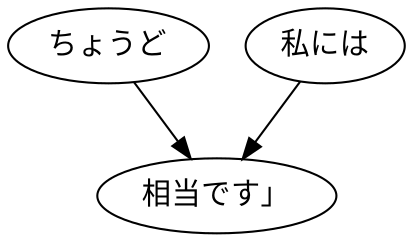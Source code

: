 digraph graph8429 {
	node0 [label="ちょうど"];
	node1 [label="私には"];
	node2 [label="相当です」"];
	node0 -> node2;
	node1 -> node2;
}
